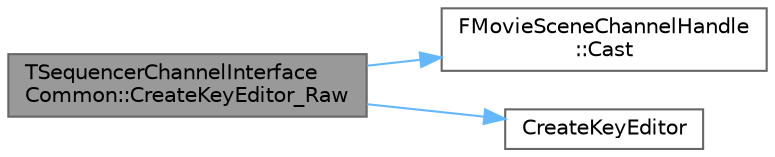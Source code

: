 digraph "TSequencerChannelInterfaceCommon::CreateKeyEditor_Raw"
{
 // INTERACTIVE_SVG=YES
 // LATEX_PDF_SIZE
  bgcolor="transparent";
  edge [fontname=Helvetica,fontsize=10,labelfontname=Helvetica,labelfontsize=10];
  node [fontname=Helvetica,fontsize=10,shape=box,height=0.2,width=0.4];
  rankdir="LR";
  Node1 [id="Node000001",label="TSequencerChannelInterface\lCommon::CreateKeyEditor_Raw",height=0.2,width=0.4,color="gray40", fillcolor="grey60", style="filled", fontcolor="black",tooltip="Create an editor on the sequencer node tree."];
  Node1 -> Node2 [id="edge1_Node000001_Node000002",color="steelblue1",style="solid",tooltip=" "];
  Node2 [id="Node000002",label="FMovieSceneChannelHandle\l::Cast",height=0.2,width=0.4,color="grey40", fillcolor="white", style="filled",URL="$d0/d1b/structFMovieSceneChannelHandle.html#a549dcad315691066fcc7e8b893dfb5ce",tooltip="Cast this handle to a handle of a related type."];
  Node1 -> Node3 [id="edge2_Node000001_Node000003",color="steelblue1",style="solid",tooltip=" "];
  Node3 [id="Node000003",label="CreateKeyEditor",height=0.2,width=0.4,color="grey40", fillcolor="white", style="filled",URL="$df/daf/BuiltInChannelEditors_8h.html#a17c489a635e8432514a28c68ece91d6c",tooltip=" "];
}
